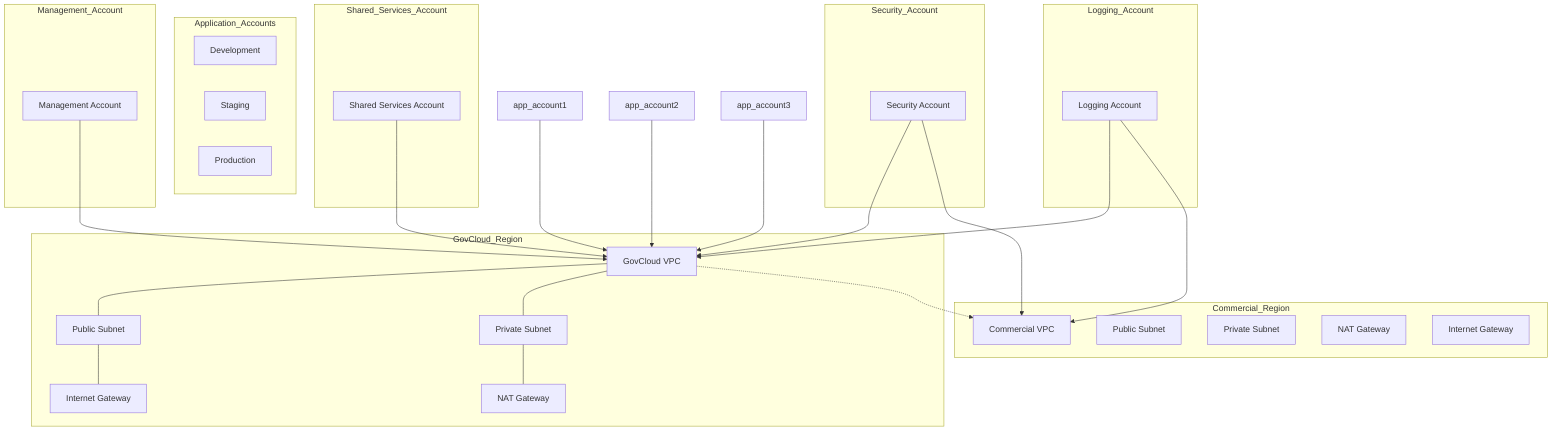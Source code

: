 graph TB
    subgraph Management_Account
        mgmt_account[Management Account]
    end

    subgraph Shared_Services_Account
        shared_services_account[Shared Services Account]
    end

    subgraph Application_Accounts
       Development[Development]
       Staging[Staging]
       Production[Production]
    end

    subgraph Security_Account
        security_account[Security Account]
    end

    subgraph Logging_Account
        logging_account[Logging Account]
    end

    subgraph GovCloud_Region
        govcloud_vpc[GovCloud VPC]
        govcloud_public_subnet[Public Subnet]
        govcloud_private_subnet[Private Subnet]
        govcloud_nat_gateway[NAT Gateway]
        govcloud_internet_gateway[Internet Gateway]
    end

    subgraph Commercial_Region
        commercial_vpc[Commercial VPC]
        commercial_public_subnet[Public Subnet]
        commercial_private_subnet[Private Subnet]
        commercial_nat_gateway[NAT Gateway]
        commercial_internet_gateway[Internet Gateway]
    end

    govcloud_vpc --- govcloud_public_subnet
    govcloud_vpc --- govcloud_private_subnet
    govcloud_public_subnet --- govcloud_internet_gateway
    govcloud_private_subnet --- govcloud_nat_gateway

    mgmt_account --> govcloud_vpc
    shared_services_account --> govcloud_vpc
    app_account1 --> govcloud_vpc
    app_account2 --> govcloud_vpc
    app_account3 --> govcloud_vpc
    security_account --> govcloud_vpc
    security_account --> commercial_vpc
    logging_account --> govcloud_vpc
    logging_account --> commercial_vpc

    govcloud_vpc -.-> commercial_vpc